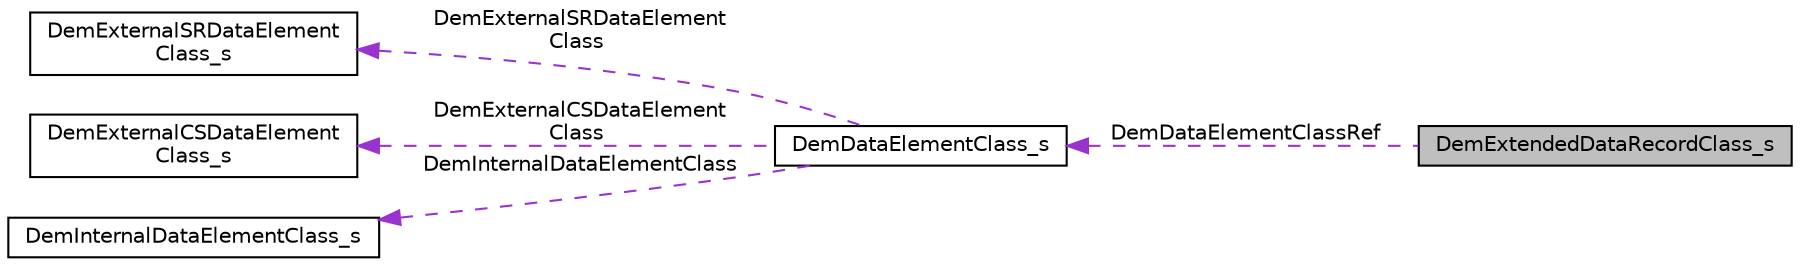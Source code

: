digraph "DemExtendedDataRecordClass_s"
{
 // LATEX_PDF_SIZE
  edge [fontname="Helvetica",fontsize="10",labelfontname="Helvetica",labelfontsize="10"];
  node [fontname="Helvetica",fontsize="10",shape=record];
  rankdir="LR";
  Node1 [label="DemExtendedDataRecordClass_s",height=0.2,width=0.4,color="black", fillcolor="grey75", style="filled", fontcolor="black",tooltip=" "];
  Node2 -> Node1 [dir="back",color="darkorchid3",fontsize="10",style="dashed",label=" DemDataElementClassRef" ,fontname="Helvetica"];
  Node2 [label="DemDataElementClass_s",height=0.2,width=0.4,color="black", fillcolor="white", style="filled",URL="$struct_dem_data_element_class__s.html",tooltip=" "];
  Node3 -> Node2 [dir="back",color="darkorchid3",fontsize="10",style="dashed",label=" DemExternalSRDataElement\lClass" ,fontname="Helvetica"];
  Node3 [label="DemExternalSRDataElement\lClass_s",height=0.2,width=0.4,color="black", fillcolor="white", style="filled",URL="$struct_dem_external_s_r_data_element_class__s.html",tooltip=" "];
  Node4 -> Node2 [dir="back",color="darkorchid3",fontsize="10",style="dashed",label=" DemExternalCSDataElement\lClass" ,fontname="Helvetica"];
  Node4 [label="DemExternalCSDataElement\lClass_s",height=0.2,width=0.4,color="black", fillcolor="white", style="filled",URL="$struct_dem_external_c_s_data_element_class__s.html",tooltip=" "];
  Node5 -> Node2 [dir="back",color="darkorchid3",fontsize="10",style="dashed",label=" DemInternalDataElementClass" ,fontname="Helvetica"];
  Node5 [label="DemInternalDataElementClass_s",height=0.2,width=0.4,color="black", fillcolor="white", style="filled",URL="$struct_dem_internal_data_element_class__s.html",tooltip=" "];
}
